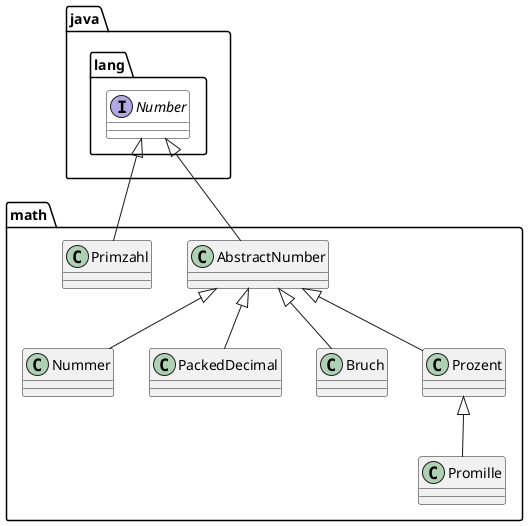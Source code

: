 @startuml

package "math" {

    class AbstractNumber
    class Nummer
    class PackedDecimal
    class Bruch
    class Primzahl
    class Promille
    class Prozent

}

interface java.lang.Number #white

java.lang.Number <|-- AbstractNumber
java.lang.Number <|-- Primzahl
AbstractNumber <|-- Nummer
AbstractNumber <|-- PackedDecimal
AbstractNumber <|-- Bruch
AbstractNumber <|-- Prozent
Prozent <|-- Promille

@enduml
